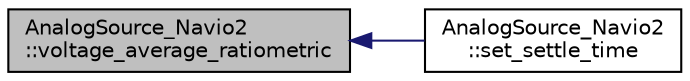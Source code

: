 digraph "AnalogSource_Navio2::voltage_average_ratiometric"
{
 // INTERACTIVE_SVG=YES
  edge [fontname="Helvetica",fontsize="10",labelfontname="Helvetica",labelfontsize="10"];
  node [fontname="Helvetica",fontsize="10",shape=record];
  rankdir="LR";
  Node1 [label="AnalogSource_Navio2\l::voltage_average_ratiometric",height=0.2,width=0.4,color="black", fillcolor="grey75", style="filled", fontcolor="black"];
  Node1 -> Node2 [dir="back",color="midnightblue",fontsize="10",style="solid",fontname="Helvetica"];
  Node2 [label="AnalogSource_Navio2\l::set_settle_time",height=0.2,width=0.4,color="black", fillcolor="white", style="filled",URL="$classAnalogSource__Navio2.html#a4199c0160e69378a634d7a23dc38de5f"];
}
